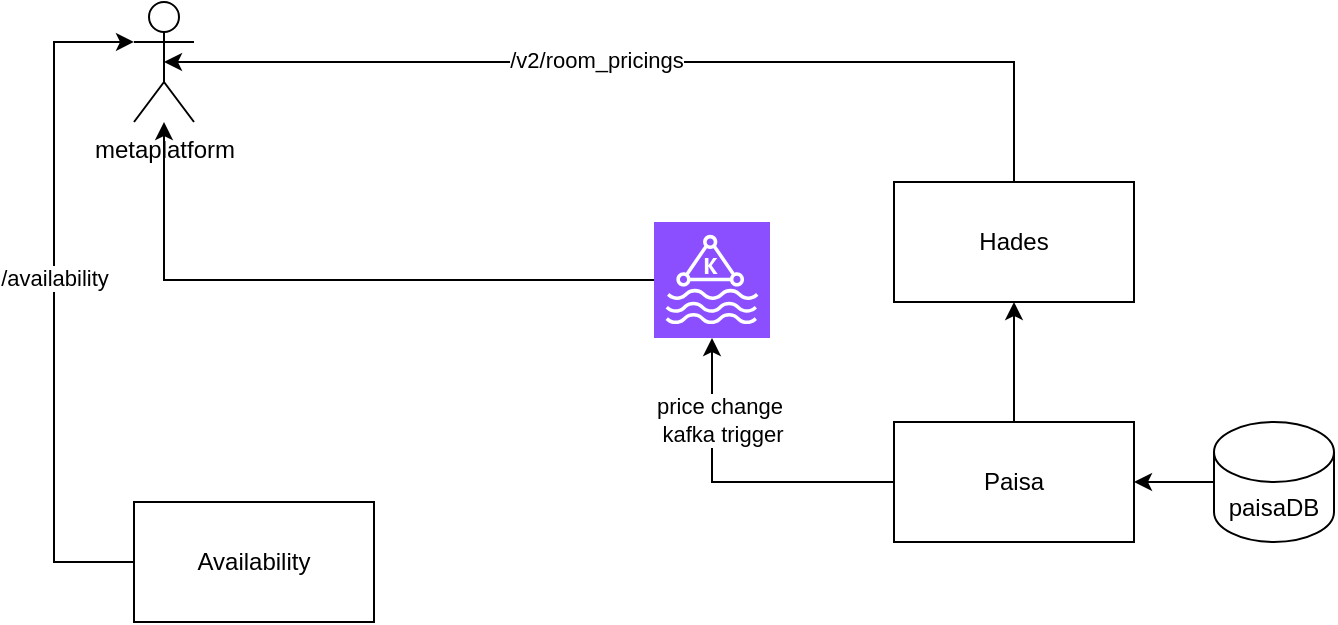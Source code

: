 <mxfile version="24.2.5" type="github">
  <diagram name="Page-1" id="7gs8iK3LsT27i5DBfrFA">
    <mxGraphModel dx="954" dy="582" grid="1" gridSize="10" guides="1" tooltips="1" connect="1" arrows="1" fold="1" page="1" pageScale="1" pageWidth="850" pageHeight="1100" math="0" shadow="0">
      <root>
        <mxCell id="0" />
        <mxCell id="1" parent="0" />
        <mxCell id="Ty6db6pkWTHtOX8b799t-2" value="metaplatform&lt;div&gt;&lt;br&gt;&lt;/div&gt;" style="shape=umlActor;verticalLabelPosition=bottom;verticalAlign=top;html=1;outlineConnect=0;" vertex="1" parent="1">
          <mxGeometry x="120" y="100" width="30" height="60" as="geometry" />
        </mxCell>
        <mxCell id="Ty6db6pkWTHtOX8b799t-11" value="" style="edgeStyle=orthogonalEdgeStyle;rounded=0;orthogonalLoop=1;jettySize=auto;html=1;" edge="1" parent="1" source="Ty6db6pkWTHtOX8b799t-10" target="Ty6db6pkWTHtOX8b799t-6">
          <mxGeometry relative="1" as="geometry" />
        </mxCell>
        <mxCell id="Ty6db6pkWTHtOX8b799t-6" value="Hades" style="rounded=0;whiteSpace=wrap;html=1;" vertex="1" parent="1">
          <mxGeometry x="500" y="190" width="120" height="60" as="geometry" />
        </mxCell>
        <mxCell id="Ty6db6pkWTHtOX8b799t-13" value="" style="edgeStyle=orthogonalEdgeStyle;rounded=0;orthogonalLoop=1;jettySize=auto;html=1;" edge="1" parent="1" source="Ty6db6pkWTHtOX8b799t-12" target="Ty6db6pkWTHtOX8b799t-10">
          <mxGeometry relative="1" as="geometry" />
        </mxCell>
        <mxCell id="Ty6db6pkWTHtOX8b799t-10" value="Paisa" style="rounded=0;whiteSpace=wrap;html=1;" vertex="1" parent="1">
          <mxGeometry x="500" y="310" width="120" height="60" as="geometry" />
        </mxCell>
        <mxCell id="Ty6db6pkWTHtOX8b799t-12" value="paisaDB" style="shape=cylinder3;whiteSpace=wrap;html=1;boundedLbl=1;backgroundOutline=1;size=15;" vertex="1" parent="1">
          <mxGeometry x="660" y="310" width="60" height="60" as="geometry" />
        </mxCell>
        <mxCell id="Ty6db6pkWTHtOX8b799t-17" style="edgeStyle=orthogonalEdgeStyle;rounded=0;orthogonalLoop=1;jettySize=auto;html=1;" edge="1" parent="1" source="Ty6db6pkWTHtOX8b799t-15" target="Ty6db6pkWTHtOX8b799t-2">
          <mxGeometry relative="1" as="geometry" />
        </mxCell>
        <mxCell id="Ty6db6pkWTHtOX8b799t-15" value="" style="sketch=0;points=[[0,0,0],[0.25,0,0],[0.5,0,0],[0.75,0,0],[1,0,0],[0,1,0],[0.25,1,0],[0.5,1,0],[0.75,1,0],[1,1,0],[0,0.25,0],[0,0.5,0],[0,0.75,0],[1,0.25,0],[1,0.5,0],[1,0.75,0]];outlineConnect=0;fontColor=#232F3E;fillColor=#8C4FFF;strokeColor=#ffffff;dashed=0;verticalLabelPosition=bottom;verticalAlign=top;align=center;html=1;fontSize=12;fontStyle=0;aspect=fixed;shape=mxgraph.aws4.resourceIcon;resIcon=mxgraph.aws4.managed_streaming_for_kafka;" vertex="1" parent="1">
          <mxGeometry x="380" y="210" width="58" height="58" as="geometry" />
        </mxCell>
        <mxCell id="Ty6db6pkWTHtOX8b799t-16" style="edgeStyle=orthogonalEdgeStyle;rounded=0;orthogonalLoop=1;jettySize=auto;html=1;entryX=0.5;entryY=1;entryDx=0;entryDy=0;entryPerimeter=0;exitX=0;exitY=0.5;exitDx=0;exitDy=0;" edge="1" parent="1" source="Ty6db6pkWTHtOX8b799t-10" target="Ty6db6pkWTHtOX8b799t-15">
          <mxGeometry relative="1" as="geometry">
            <mxPoint x="560" y="403" as="sourcePoint" />
            <mxPoint x="318" y="432" as="targetPoint" />
            <Array as="points">
              <mxPoint x="409" y="340" />
            </Array>
          </mxGeometry>
        </mxCell>
        <mxCell id="Ty6db6pkWTHtOX8b799t-18" value="price change&amp;nbsp;&lt;div&gt;kafka trigger&lt;/div&gt;" style="edgeLabel;html=1;align=center;verticalAlign=middle;resizable=0;points=[];" vertex="1" connectable="0" parent="Ty6db6pkWTHtOX8b799t-16">
          <mxGeometry x="0.351" relative="1" as="geometry">
            <mxPoint x="5" y="-12" as="offset" />
          </mxGeometry>
        </mxCell>
        <mxCell id="Ty6db6pkWTHtOX8b799t-19" style="edgeStyle=orthogonalEdgeStyle;rounded=0;orthogonalLoop=1;jettySize=auto;html=1;entryX=0.5;entryY=0.5;entryDx=0;entryDy=0;entryPerimeter=0;" edge="1" parent="1" source="Ty6db6pkWTHtOX8b799t-6" target="Ty6db6pkWTHtOX8b799t-2">
          <mxGeometry relative="1" as="geometry">
            <Array as="points">
              <mxPoint x="560" y="130" />
            </Array>
          </mxGeometry>
        </mxCell>
        <mxCell id="Ty6db6pkWTHtOX8b799t-20" value="/v2/room_pricings" style="edgeLabel;html=1;align=center;verticalAlign=middle;resizable=0;points=[];" vertex="1" connectable="0" parent="Ty6db6pkWTHtOX8b799t-19">
          <mxGeometry x="0.11" y="4" relative="1" as="geometry">
            <mxPoint y="-5" as="offset" />
          </mxGeometry>
        </mxCell>
        <mxCell id="Ty6db6pkWTHtOX8b799t-21" style="edgeStyle=orthogonalEdgeStyle;rounded=0;orthogonalLoop=1;jettySize=auto;html=1;entryX=0;entryY=0.333;entryDx=0;entryDy=0;exitX=0;exitY=0.5;exitDx=0;exitDy=0;entryPerimeter=0;" edge="1" parent="1" target="Ty6db6pkWTHtOX8b799t-2" source="Ty6db6pkWTHtOX8b799t-23">
          <mxGeometry relative="1" as="geometry">
            <mxPoint x="448" y="570" as="targetPoint" />
            <Array as="points">
              <mxPoint x="80" y="380" />
              <mxPoint x="80" y="120" />
            </Array>
          </mxGeometry>
        </mxCell>
        <mxCell id="Ty6db6pkWTHtOX8b799t-22" value="/availability" style="edgeLabel;html=1;align=center;verticalAlign=middle;resizable=0;points=[];" vertex="1" connectable="0" parent="Ty6db6pkWTHtOX8b799t-21">
          <mxGeometry x="0.07" relative="1" as="geometry">
            <mxPoint as="offset" />
          </mxGeometry>
        </mxCell>
        <mxCell id="Ty6db6pkWTHtOX8b799t-23" value="Availability" style="rounded=0;whiteSpace=wrap;html=1;" vertex="1" parent="1">
          <mxGeometry x="120" y="350" width="120" height="60" as="geometry" />
        </mxCell>
      </root>
    </mxGraphModel>
  </diagram>
</mxfile>
